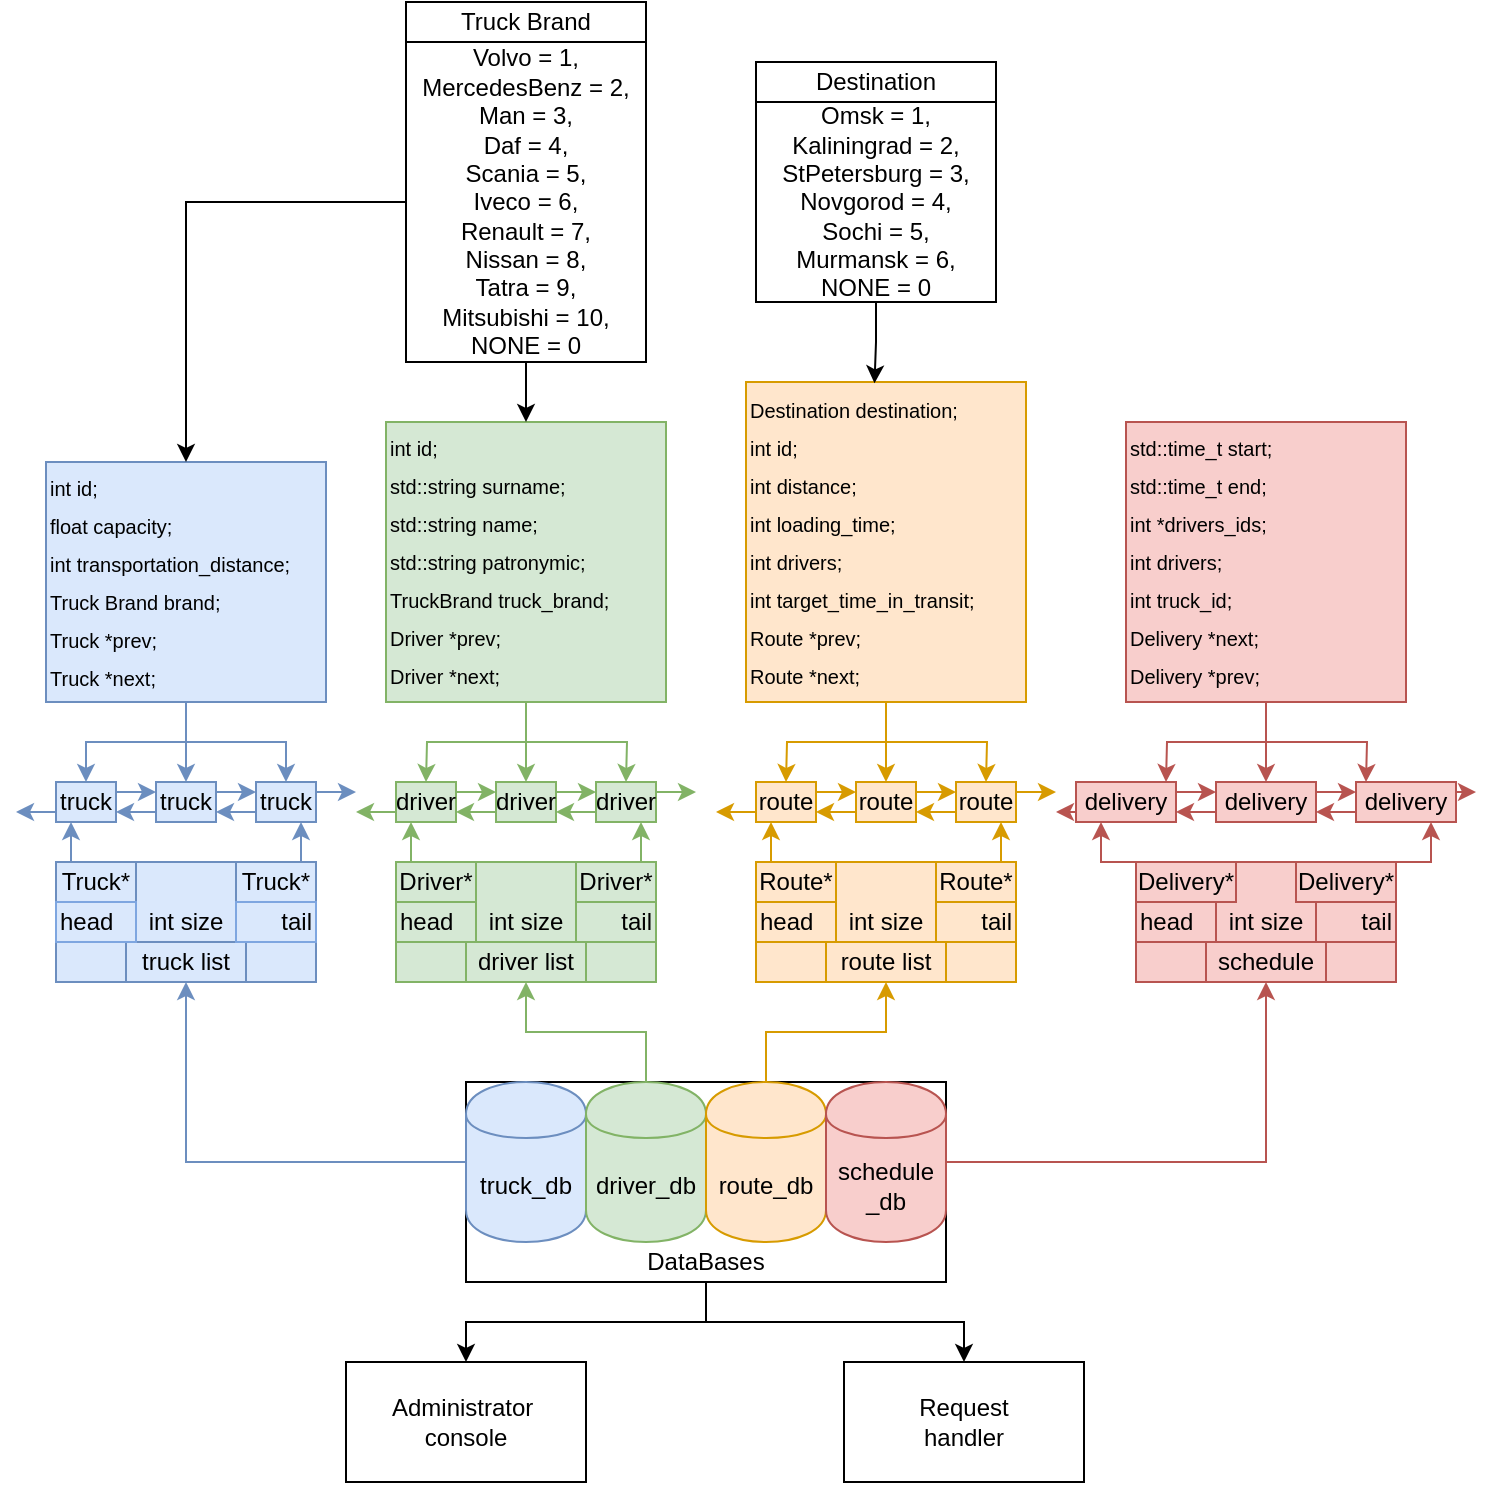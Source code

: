 <mxfile version="12.9.9" type="device"><diagram id="n6mHohmxDM7o-OquMsYE" name="Page-1"><mxGraphModel dx="2249" dy="1978" grid="1" gridSize="10" guides="1" tooltips="1" connect="1" arrows="1" fold="1" page="1" pageScale="1" pageWidth="827" pageHeight="1169" math="0" shadow="0"><root><mxCell id="0"/><mxCell id="1" parent="0"/><mxCell id="5kp5psPWFMdRMqRrBMbs-165" style="edgeStyle=orthogonalEdgeStyle;rounded=0;orthogonalLoop=1;jettySize=auto;html=1;" edge="1" parent="1" source="5kp5psPWFMdRMqRrBMbs-1" target="5kp5psPWFMdRMqRrBMbs-12"><mxGeometry relative="1" as="geometry"/></mxCell><mxCell id="5kp5psPWFMdRMqRrBMbs-167" style="edgeStyle=orthogonalEdgeStyle;rounded=0;orthogonalLoop=1;jettySize=auto;html=1;" edge="1" parent="1" source="5kp5psPWFMdRMqRrBMbs-1" target="5kp5psPWFMdRMqRrBMbs-166"><mxGeometry relative="1" as="geometry"/></mxCell><mxCell id="5kp5psPWFMdRMqRrBMbs-1" value="" style="rounded=1;whiteSpace=wrap;html=1;arcSize=0;" vertex="1" parent="1"><mxGeometry x="225" y="170" width="240" height="100" as="geometry"/></mxCell><mxCell id="5kp5psPWFMdRMqRrBMbs-132" style="edgeStyle=orthogonalEdgeStyle;rounded=0;orthogonalLoop=1;jettySize=auto;html=1;entryX=0.5;entryY=1;entryDx=0;entryDy=0;fillColor=#dae8fc;strokeColor=#6c8ebf;" edge="1" parent="1" source="5kp5psPWFMdRMqRrBMbs-7" target="5kp5psPWFMdRMqRrBMbs-36"><mxGeometry relative="1" as="geometry"/></mxCell><mxCell id="5kp5psPWFMdRMqRrBMbs-7" value="truck_db" style="shape=cylinder;whiteSpace=wrap;html=1;boundedLbl=1;backgroundOutline=1;fillColor=#dae8fc;strokeColor=#6c8ebf;" vertex="1" parent="1"><mxGeometry x="225" y="170" width="60" height="80" as="geometry"/></mxCell><mxCell id="5kp5psPWFMdRMqRrBMbs-133" style="edgeStyle=orthogonalEdgeStyle;rounded=0;orthogonalLoop=1;jettySize=auto;html=1;entryX=0.5;entryY=1;entryDx=0;entryDy=0;fillColor=#d5e8d4;strokeColor=#82b366;" edge="1" parent="1" source="5kp5psPWFMdRMqRrBMbs-8" target="5kp5psPWFMdRMqRrBMbs-80"><mxGeometry relative="1" as="geometry"/></mxCell><mxCell id="5kp5psPWFMdRMqRrBMbs-8" value="driver_db" style="shape=cylinder;whiteSpace=wrap;html=1;boundedLbl=1;backgroundOutline=1;fillColor=#d5e8d4;strokeColor=#82b366;" vertex="1" parent="1"><mxGeometry x="285" y="170" width="60" height="80" as="geometry"/></mxCell><mxCell id="5kp5psPWFMdRMqRrBMbs-134" style="edgeStyle=orthogonalEdgeStyle;rounded=0;orthogonalLoop=1;jettySize=auto;html=1;entryX=0.5;entryY=1;entryDx=0;entryDy=0;fillColor=#ffe6cc;strokeColor=#d79b00;" edge="1" parent="1" source="5kp5psPWFMdRMqRrBMbs-9" target="5kp5psPWFMdRMqRrBMbs-100"><mxGeometry relative="1" as="geometry"/></mxCell><mxCell id="5kp5psPWFMdRMqRrBMbs-9" value="route_db" style="shape=cylinder;whiteSpace=wrap;html=1;boundedLbl=1;backgroundOutline=1;fillColor=#ffe6cc;strokeColor=#d79b00;" vertex="1" parent="1"><mxGeometry x="345" y="170" width="60" height="80" as="geometry"/></mxCell><mxCell id="5kp5psPWFMdRMqRrBMbs-135" style="edgeStyle=orthogonalEdgeStyle;rounded=0;orthogonalLoop=1;jettySize=auto;html=1;entryX=0.5;entryY=1;entryDx=0;entryDy=0;fillColor=#f8cecc;strokeColor=#b85450;" edge="1" parent="1" source="5kp5psPWFMdRMqRrBMbs-10" target="5kp5psPWFMdRMqRrBMbs-120"><mxGeometry relative="1" as="geometry"/></mxCell><mxCell id="5kp5psPWFMdRMqRrBMbs-10" value="schedule&lt;br&gt;_db" style="shape=cylinder;whiteSpace=wrap;html=1;boundedLbl=1;backgroundOutline=1;fillColor=#f8cecc;strokeColor=#b85450;" vertex="1" parent="1"><mxGeometry x="405" y="170" width="60" height="80" as="geometry"/></mxCell><mxCell id="5kp5psPWFMdRMqRrBMbs-11" value="DataBases" style="text;html=1;strokeColor=none;fillColor=none;align=center;verticalAlign=middle;whiteSpace=wrap;rounded=0;" vertex="1" parent="1"><mxGeometry x="310" y="250" width="70" height="20" as="geometry"/></mxCell><mxCell id="5kp5psPWFMdRMqRrBMbs-12" value="Administrator&amp;nbsp;&lt;br&gt;console" style="rounded=0;whiteSpace=wrap;html=1;" vertex="1" parent="1"><mxGeometry x="165" y="310" width="120" height="60" as="geometry"/></mxCell><mxCell id="5kp5psPWFMdRMqRrBMbs-13" value="truck" style="rounded=0;whiteSpace=wrap;html=1;fillColor=#dae8fc;strokeColor=#6c8ebf;" vertex="1" parent="1"><mxGeometry x="20" y="20" width="30" height="20" as="geometry"/></mxCell><mxCell id="5kp5psPWFMdRMqRrBMbs-14" value="truck" style="rounded=0;whiteSpace=wrap;html=1;fillColor=#dae8fc;strokeColor=#6c8ebf;" vertex="1" parent="1"><mxGeometry x="70" y="20" width="30" height="20" as="geometry"/></mxCell><mxCell id="5kp5psPWFMdRMqRrBMbs-15" value="truck" style="rounded=0;whiteSpace=wrap;html=1;fillColor=#dae8fc;strokeColor=#6c8ebf;" vertex="1" parent="1"><mxGeometry x="120" y="20" width="30" height="20" as="geometry"/></mxCell><mxCell id="5kp5psPWFMdRMqRrBMbs-17" value="" style="endArrow=classic;html=1;exitX=1;exitY=0.25;exitDx=0;exitDy=0;entryX=0;entryY=0.25;entryDx=0;entryDy=0;fillColor=#dae8fc;strokeColor=#6c8ebf;" edge="1" parent="1" source="5kp5psPWFMdRMqRrBMbs-13" target="5kp5psPWFMdRMqRrBMbs-14"><mxGeometry width="50" height="50" relative="1" as="geometry"><mxPoint x="60" y="90" as="sourcePoint"/><mxPoint x="110" y="40" as="targetPoint"/></mxGeometry></mxCell><mxCell id="5kp5psPWFMdRMqRrBMbs-18" value="" style="endArrow=classic;html=1;exitX=1;exitY=0.25;exitDx=0;exitDy=0;entryX=0;entryY=0.25;entryDx=0;entryDy=0;fillColor=#dae8fc;strokeColor=#6c8ebf;" edge="1" parent="1" source="5kp5psPWFMdRMqRrBMbs-14" target="5kp5psPWFMdRMqRrBMbs-15"><mxGeometry width="50" height="50" relative="1" as="geometry"><mxPoint x="100" y="29.95" as="sourcePoint"/><mxPoint x="120" y="29.95" as="targetPoint"/></mxGeometry></mxCell><mxCell id="5kp5psPWFMdRMqRrBMbs-21" value="" style="endArrow=classic;html=1;exitX=0;exitY=0.75;exitDx=0;exitDy=0;entryX=1;entryY=0.75;entryDx=0;entryDy=0;fillColor=#dae8fc;strokeColor=#6c8ebf;" edge="1" parent="1" source="5kp5psPWFMdRMqRrBMbs-15" target="5kp5psPWFMdRMqRrBMbs-14"><mxGeometry width="50" height="50" relative="1" as="geometry"><mxPoint x="80" y="45" as="sourcePoint"/><mxPoint x="100" y="45" as="targetPoint"/></mxGeometry></mxCell><mxCell id="5kp5psPWFMdRMqRrBMbs-22" value="" style="endArrow=classic;html=1;exitX=0;exitY=0.75;exitDx=0;exitDy=0;entryX=1;entryY=0.75;entryDx=0;entryDy=0;fillColor=#dae8fc;strokeColor=#6c8ebf;" edge="1" parent="1" source="5kp5psPWFMdRMqRrBMbs-14" target="5kp5psPWFMdRMqRrBMbs-13"><mxGeometry width="50" height="50" relative="1" as="geometry"><mxPoint x="90" y="55" as="sourcePoint"/><mxPoint x="110" y="55" as="targetPoint"/></mxGeometry></mxCell><mxCell id="5kp5psPWFMdRMqRrBMbs-35" value="" style="rounded=0;whiteSpace=wrap;html=1;fillColor=#dae8fc;strokeColor=#6c8ebf;" vertex="1" parent="1"><mxGeometry x="20" y="60" width="130" height="60" as="geometry"/></mxCell><mxCell id="5kp5psPWFMdRMqRrBMbs-36" value="truck list" style="text;html=1;strokeColor=#6c8ebf;fillColor=#dae8fc;align=center;verticalAlign=middle;whiteSpace=wrap;rounded=0;" vertex="1" parent="1"><mxGeometry x="55" y="100" width="60" height="20" as="geometry"/></mxCell><mxCell id="5kp5psPWFMdRMqRrBMbs-42" style="edgeStyle=orthogonalEdgeStyle;rounded=0;orthogonalLoop=1;jettySize=auto;html=1;exitX=0.25;exitY=0;exitDx=0;exitDy=0;entryX=0.25;entryY=1;entryDx=0;entryDy=0;fillColor=#dae8fc;strokeColor=#6c8ebf;" edge="1" parent="1" source="5kp5psPWFMdRMqRrBMbs-38" target="5kp5psPWFMdRMqRrBMbs-13"><mxGeometry relative="1" as="geometry"/></mxCell><mxCell id="5kp5psPWFMdRMqRrBMbs-38" value="Truck*" style="rounded=0;whiteSpace=wrap;html=1;fillColor=#dae8fc;strokeColor=#6c8ebf;" vertex="1" parent="1"><mxGeometry x="20" y="60" width="40" height="20" as="geometry"/></mxCell><mxCell id="5kp5psPWFMdRMqRrBMbs-39" value="head" style="text;html=1;strokeColor=#7EA6E0;fillColor=none;align=left;verticalAlign=middle;whiteSpace=wrap;rounded=0;" vertex="1" parent="1"><mxGeometry x="20" y="80" width="40" height="20" as="geometry"/></mxCell><mxCell id="5kp5psPWFMdRMqRrBMbs-43" style="edgeStyle=orthogonalEdgeStyle;rounded=0;orthogonalLoop=1;jettySize=auto;html=1;exitX=0.75;exitY=0;exitDx=0;exitDy=0;entryX=0.75;entryY=1;entryDx=0;entryDy=0;fillColor=#dae8fc;strokeColor=#6c8ebf;" edge="1" parent="1" source="5kp5psPWFMdRMqRrBMbs-40" target="5kp5psPWFMdRMqRrBMbs-15"><mxGeometry relative="1" as="geometry"/></mxCell><mxCell id="5kp5psPWFMdRMqRrBMbs-40" value="Truck*" style="rounded=0;whiteSpace=wrap;html=1;fillColor=#dae8fc;strokeColor=#6c8ebf;" vertex="1" parent="1"><mxGeometry x="110" y="60" width="40" height="20" as="geometry"/></mxCell><mxCell id="5kp5psPWFMdRMqRrBMbs-41" value="tail" style="text;html=1;strokeColor=#7EA6E0;fillColor=none;align=right;verticalAlign=middle;whiteSpace=wrap;rounded=0;" vertex="1" parent="1"><mxGeometry x="110" y="80" width="40" height="20" as="geometry"/></mxCell><mxCell id="5kp5psPWFMdRMqRrBMbs-46" value="" style="endArrow=classic;html=1;exitX=0;exitY=0.75;exitDx=0;exitDy=0;fillColor=#dae8fc;strokeColor=#6c8ebf;" edge="1" parent="1" source="5kp5psPWFMdRMqRrBMbs-13"><mxGeometry width="50" height="50" relative="1" as="geometry"><mxPoint x="-10" y="20" as="sourcePoint"/><mxPoint y="35" as="targetPoint"/></mxGeometry></mxCell><mxCell id="5kp5psPWFMdRMqRrBMbs-47" value="" style="endArrow=classic;html=1;exitX=1;exitY=0.25;exitDx=0;exitDy=0;fillColor=#dae8fc;strokeColor=#6c8ebf;" edge="1" parent="1" source="5kp5psPWFMdRMqRrBMbs-15"><mxGeometry width="50" height="50" relative="1" as="geometry"><mxPoint x="180" y="29.9" as="sourcePoint"/><mxPoint x="170" y="25" as="targetPoint"/></mxGeometry></mxCell><mxCell id="5kp5psPWFMdRMqRrBMbs-136" style="edgeStyle=orthogonalEdgeStyle;rounded=0;orthogonalLoop=1;jettySize=auto;html=1;entryX=0.5;entryY=0;entryDx=0;entryDy=0;fillColor=#dae8fc;strokeColor=#6c8ebf;" edge="1" parent="1" source="5kp5psPWFMdRMqRrBMbs-48" target="5kp5psPWFMdRMqRrBMbs-13"><mxGeometry relative="1" as="geometry"/></mxCell><mxCell id="5kp5psPWFMdRMqRrBMbs-137" style="edgeStyle=orthogonalEdgeStyle;rounded=0;orthogonalLoop=1;jettySize=auto;html=1;entryX=0.5;entryY=0;entryDx=0;entryDy=0;fillColor=#dae8fc;strokeColor=#6c8ebf;" edge="1" parent="1" source="5kp5psPWFMdRMqRrBMbs-48" target="5kp5psPWFMdRMqRrBMbs-14"><mxGeometry relative="1" as="geometry"/></mxCell><mxCell id="5kp5psPWFMdRMqRrBMbs-138" style="edgeStyle=orthogonalEdgeStyle;rounded=0;orthogonalLoop=1;jettySize=auto;html=1;entryX=0.5;entryY=0;entryDx=0;entryDy=0;fillColor=#dae8fc;strokeColor=#6c8ebf;" edge="1" parent="1" source="5kp5psPWFMdRMqRrBMbs-48" target="5kp5psPWFMdRMqRrBMbs-15"><mxGeometry relative="1" as="geometry"/></mxCell><mxCell id="5kp5psPWFMdRMqRrBMbs-48" value="&lt;div style=&quot;line-height: 30% ; font-size: 10px&quot;&gt;&lt;p style=&quot;line-height: 19px&quot;&gt;&lt;span&gt;int id;&lt;br&gt;&lt;/span&gt;&lt;span&gt;float capacity;&amp;nbsp;&lt;br&gt;&lt;/span&gt;&lt;span&gt;int transportation_distance;&amp;nbsp;&lt;br&gt;&lt;/span&gt;&lt;span&gt;Truck Brand brand;&amp;nbsp;&lt;br&gt;&lt;/span&gt;&lt;span&gt;Truck *prev;&amp;nbsp;&lt;br&gt;&lt;/span&gt;&lt;span&gt;Truck *next;&lt;/span&gt;&lt;/p&gt;&lt;/div&gt;" style="rounded=0;whiteSpace=wrap;html=1;fillColor=#dae8fc;strokeColor=#6c8ebf;align=left;" vertex="1" parent="1"><mxGeometry x="15" y="-140" width="140" height="120" as="geometry"/></mxCell><mxCell id="5kp5psPWFMdRMqRrBMbs-72" value="driver" style="rounded=0;whiteSpace=wrap;html=1;fillColor=#d5e8d4;strokeColor=#82b366;" vertex="1" parent="1"><mxGeometry x="190" y="20" width="30" height="20" as="geometry"/></mxCell><mxCell id="5kp5psPWFMdRMqRrBMbs-73" value="driver" style="rounded=0;whiteSpace=wrap;html=1;fillColor=#d5e8d4;strokeColor=#82b366;" vertex="1" parent="1"><mxGeometry x="240" y="20" width="30" height="20" as="geometry"/></mxCell><mxCell id="5kp5psPWFMdRMqRrBMbs-74" value="driver" style="rounded=0;whiteSpace=wrap;html=1;fillColor=#d5e8d4;strokeColor=#82b366;" vertex="1" parent="1"><mxGeometry x="290" y="20" width="30" height="20" as="geometry"/></mxCell><mxCell id="5kp5psPWFMdRMqRrBMbs-75" value="" style="endArrow=classic;html=1;exitX=1;exitY=0.25;exitDx=0;exitDy=0;entryX=0;entryY=0.25;entryDx=0;entryDy=0;fillColor=#d5e8d4;strokeColor=#82b366;" edge="1" parent="1" source="5kp5psPWFMdRMqRrBMbs-72" target="5kp5psPWFMdRMqRrBMbs-73"><mxGeometry width="50" height="50" relative="1" as="geometry"><mxPoint x="230" y="90" as="sourcePoint"/><mxPoint x="280" y="40" as="targetPoint"/></mxGeometry></mxCell><mxCell id="5kp5psPWFMdRMqRrBMbs-76" value="" style="endArrow=classic;html=1;exitX=1;exitY=0.25;exitDx=0;exitDy=0;entryX=0;entryY=0.25;entryDx=0;entryDy=0;fillColor=#d5e8d4;strokeColor=#82b366;" edge="1" parent="1" source="5kp5psPWFMdRMqRrBMbs-73" target="5kp5psPWFMdRMqRrBMbs-74"><mxGeometry width="50" height="50" relative="1" as="geometry"><mxPoint x="270" y="29.95" as="sourcePoint"/><mxPoint x="290" y="29.95" as="targetPoint"/></mxGeometry></mxCell><mxCell id="5kp5psPWFMdRMqRrBMbs-77" value="" style="endArrow=classic;html=1;exitX=0;exitY=0.75;exitDx=0;exitDy=0;entryX=1;entryY=0.75;entryDx=0;entryDy=0;fillColor=#d5e8d4;strokeColor=#82b366;" edge="1" parent="1" source="5kp5psPWFMdRMqRrBMbs-74" target="5kp5psPWFMdRMqRrBMbs-73"><mxGeometry width="50" height="50" relative="1" as="geometry"><mxPoint x="250" y="45" as="sourcePoint"/><mxPoint x="270" y="45" as="targetPoint"/></mxGeometry></mxCell><mxCell id="5kp5psPWFMdRMqRrBMbs-78" value="" style="endArrow=classic;html=1;exitX=0;exitY=0.75;exitDx=0;exitDy=0;entryX=1;entryY=0.75;entryDx=0;entryDy=0;fillColor=#d5e8d4;strokeColor=#82b366;" edge="1" parent="1" source="5kp5psPWFMdRMqRrBMbs-73" target="5kp5psPWFMdRMqRrBMbs-72"><mxGeometry width="50" height="50" relative="1" as="geometry"><mxPoint x="260" y="55" as="sourcePoint"/><mxPoint x="280" y="55" as="targetPoint"/></mxGeometry></mxCell><mxCell id="5kp5psPWFMdRMqRrBMbs-79" value="" style="rounded=0;whiteSpace=wrap;html=1;fillColor=#d5e8d4;strokeColor=#82b366;" vertex="1" parent="1"><mxGeometry x="190" y="60" width="130" height="60" as="geometry"/></mxCell><mxCell id="5kp5psPWFMdRMqRrBMbs-80" value="driver list" style="text;html=1;strokeColor=#82b366;fillColor=#d5e8d4;align=center;verticalAlign=middle;whiteSpace=wrap;rounded=0;" vertex="1" parent="1"><mxGeometry x="225" y="100" width="60" height="20" as="geometry"/></mxCell><mxCell id="5kp5psPWFMdRMqRrBMbs-81" style="edgeStyle=orthogonalEdgeStyle;rounded=0;orthogonalLoop=1;jettySize=auto;html=1;exitX=0.25;exitY=0;exitDx=0;exitDy=0;entryX=0.25;entryY=1;entryDx=0;entryDy=0;fillColor=#d5e8d4;strokeColor=#82b366;" edge="1" parent="1" source="5kp5psPWFMdRMqRrBMbs-82" target="5kp5psPWFMdRMqRrBMbs-72"><mxGeometry relative="1" as="geometry"/></mxCell><mxCell id="5kp5psPWFMdRMqRrBMbs-82" value="Driver*" style="rounded=0;whiteSpace=wrap;html=1;fillColor=#d5e8d4;strokeColor=#82b366;" vertex="1" parent="1"><mxGeometry x="190" y="60" width="40" height="20" as="geometry"/></mxCell><mxCell id="5kp5psPWFMdRMqRrBMbs-83" value="head" style="text;html=1;strokeColor=#82b366;fillColor=#d5e8d4;align=left;verticalAlign=middle;whiteSpace=wrap;rounded=0;" vertex="1" parent="1"><mxGeometry x="190" y="80" width="40" height="20" as="geometry"/></mxCell><mxCell id="5kp5psPWFMdRMqRrBMbs-84" style="edgeStyle=orthogonalEdgeStyle;rounded=0;orthogonalLoop=1;jettySize=auto;html=1;exitX=0.75;exitY=0;exitDx=0;exitDy=0;entryX=0.75;entryY=1;entryDx=0;entryDy=0;fillColor=#d5e8d4;strokeColor=#82b366;" edge="1" parent="1" source="5kp5psPWFMdRMqRrBMbs-85" target="5kp5psPWFMdRMqRrBMbs-74"><mxGeometry relative="1" as="geometry"/></mxCell><mxCell id="5kp5psPWFMdRMqRrBMbs-85" value="Driver*" style="rounded=0;whiteSpace=wrap;html=1;fillColor=#d5e8d4;strokeColor=#82b366;" vertex="1" parent="1"><mxGeometry x="280" y="60" width="40" height="20" as="geometry"/></mxCell><mxCell id="5kp5psPWFMdRMqRrBMbs-86" value="tail" style="text;html=1;strokeColor=#82b366;fillColor=#d5e8d4;align=right;verticalAlign=middle;whiteSpace=wrap;rounded=0;" vertex="1" parent="1"><mxGeometry x="280" y="80" width="40" height="20" as="geometry"/></mxCell><mxCell id="5kp5psPWFMdRMqRrBMbs-87" value="" style="endArrow=classic;html=1;exitX=0;exitY=0.75;exitDx=0;exitDy=0;fillColor=#d5e8d4;strokeColor=#82b366;" edge="1" parent="1" source="5kp5psPWFMdRMqRrBMbs-72"><mxGeometry width="50" height="50" relative="1" as="geometry"><mxPoint x="160" y="20" as="sourcePoint"/><mxPoint x="170" y="35" as="targetPoint"/></mxGeometry></mxCell><mxCell id="5kp5psPWFMdRMqRrBMbs-88" value="" style="endArrow=classic;html=1;exitX=1;exitY=0.25;exitDx=0;exitDy=0;fillColor=#d5e8d4;strokeColor=#82b366;" edge="1" parent="1" source="5kp5psPWFMdRMqRrBMbs-74"><mxGeometry width="50" height="50" relative="1" as="geometry"><mxPoint x="350" y="29.9" as="sourcePoint"/><mxPoint x="340" y="25" as="targetPoint"/></mxGeometry></mxCell><mxCell id="5kp5psPWFMdRMqRrBMbs-92" value="route" style="rounded=0;whiteSpace=wrap;html=1;fillColor=#ffe6cc;strokeColor=#d79b00;" vertex="1" parent="1"><mxGeometry x="370" y="20" width="30" height="20" as="geometry"/></mxCell><mxCell id="5kp5psPWFMdRMqRrBMbs-93" value="route" style="rounded=0;whiteSpace=wrap;html=1;fillColor=#ffe6cc;strokeColor=#d79b00;" vertex="1" parent="1"><mxGeometry x="420" y="20" width="30" height="20" as="geometry"/></mxCell><mxCell id="5kp5psPWFMdRMqRrBMbs-94" value="route" style="rounded=0;whiteSpace=wrap;html=1;fillColor=#ffe6cc;strokeColor=#d79b00;" vertex="1" parent="1"><mxGeometry x="470" y="20" width="30" height="20" as="geometry"/></mxCell><mxCell id="5kp5psPWFMdRMqRrBMbs-95" value="" style="endArrow=classic;html=1;exitX=1;exitY=0.25;exitDx=0;exitDy=0;entryX=0;entryY=0.25;entryDx=0;entryDy=0;fillColor=#ffe6cc;strokeColor=#d79b00;" edge="1" parent="1" source="5kp5psPWFMdRMqRrBMbs-92" target="5kp5psPWFMdRMqRrBMbs-93"><mxGeometry width="50" height="50" relative="1" as="geometry"><mxPoint x="410" y="90" as="sourcePoint"/><mxPoint x="460" y="40" as="targetPoint"/></mxGeometry></mxCell><mxCell id="5kp5psPWFMdRMqRrBMbs-96" value="" style="endArrow=classic;html=1;exitX=1;exitY=0.25;exitDx=0;exitDy=0;entryX=0;entryY=0.25;entryDx=0;entryDy=0;fillColor=#ffe6cc;strokeColor=#d79b00;" edge="1" parent="1" source="5kp5psPWFMdRMqRrBMbs-93" target="5kp5psPWFMdRMqRrBMbs-94"><mxGeometry width="50" height="50" relative="1" as="geometry"><mxPoint x="450" y="29.95" as="sourcePoint"/><mxPoint x="470" y="29.95" as="targetPoint"/></mxGeometry></mxCell><mxCell id="5kp5psPWFMdRMqRrBMbs-97" value="" style="endArrow=classic;html=1;exitX=0;exitY=0.75;exitDx=0;exitDy=0;entryX=1;entryY=0.75;entryDx=0;entryDy=0;fillColor=#ffe6cc;strokeColor=#d79b00;" edge="1" parent="1" source="5kp5psPWFMdRMqRrBMbs-94" target="5kp5psPWFMdRMqRrBMbs-93"><mxGeometry width="50" height="50" relative="1" as="geometry"><mxPoint x="430" y="45" as="sourcePoint"/><mxPoint x="450" y="45" as="targetPoint"/></mxGeometry></mxCell><mxCell id="5kp5psPWFMdRMqRrBMbs-98" value="" style="endArrow=classic;html=1;exitX=0;exitY=0.75;exitDx=0;exitDy=0;entryX=1;entryY=0.75;entryDx=0;entryDy=0;fillColor=#ffe6cc;strokeColor=#d79b00;" edge="1" parent="1" source="5kp5psPWFMdRMqRrBMbs-93" target="5kp5psPWFMdRMqRrBMbs-92"><mxGeometry width="50" height="50" relative="1" as="geometry"><mxPoint x="440" y="55" as="sourcePoint"/><mxPoint x="460" y="55" as="targetPoint"/></mxGeometry></mxCell><mxCell id="5kp5psPWFMdRMqRrBMbs-99" value="" style="rounded=0;whiteSpace=wrap;html=1;fillColor=#ffe6cc;strokeColor=#d79b00;" vertex="1" parent="1"><mxGeometry x="370" y="60" width="130" height="60" as="geometry"/></mxCell><mxCell id="5kp5psPWFMdRMqRrBMbs-100" value="route list" style="text;html=1;strokeColor=#d79b00;fillColor=#ffe6cc;align=center;verticalAlign=middle;whiteSpace=wrap;rounded=0;" vertex="1" parent="1"><mxGeometry x="405" y="100" width="60" height="20" as="geometry"/></mxCell><mxCell id="5kp5psPWFMdRMqRrBMbs-101" style="edgeStyle=orthogonalEdgeStyle;rounded=0;orthogonalLoop=1;jettySize=auto;html=1;exitX=0.25;exitY=0;exitDx=0;exitDy=0;entryX=0.25;entryY=1;entryDx=0;entryDy=0;fillColor=#ffe6cc;strokeColor=#d79b00;" edge="1" parent="1" source="5kp5psPWFMdRMqRrBMbs-102" target="5kp5psPWFMdRMqRrBMbs-92"><mxGeometry relative="1" as="geometry"/></mxCell><mxCell id="5kp5psPWFMdRMqRrBMbs-102" value="Route*" style="rounded=0;whiteSpace=wrap;html=1;fillColor=#ffe6cc;strokeColor=#d79b00;" vertex="1" parent="1"><mxGeometry x="370" y="60" width="40" height="20" as="geometry"/></mxCell><mxCell id="5kp5psPWFMdRMqRrBMbs-103" value="head" style="text;html=1;strokeColor=#d79b00;fillColor=#ffe6cc;align=left;verticalAlign=middle;whiteSpace=wrap;rounded=0;" vertex="1" parent="1"><mxGeometry x="370" y="80" width="40" height="20" as="geometry"/></mxCell><mxCell id="5kp5psPWFMdRMqRrBMbs-104" style="edgeStyle=orthogonalEdgeStyle;rounded=0;orthogonalLoop=1;jettySize=auto;html=1;exitX=0.75;exitY=0;exitDx=0;exitDy=0;entryX=0.75;entryY=1;entryDx=0;entryDy=0;fillColor=#ffe6cc;strokeColor=#d79b00;" edge="1" parent="1" source="5kp5psPWFMdRMqRrBMbs-105" target="5kp5psPWFMdRMqRrBMbs-94"><mxGeometry relative="1" as="geometry"/></mxCell><mxCell id="5kp5psPWFMdRMqRrBMbs-105" value="Route*" style="rounded=0;whiteSpace=wrap;html=1;fillColor=#ffe6cc;strokeColor=#d79b00;" vertex="1" parent="1"><mxGeometry x="460" y="60" width="40" height="20" as="geometry"/></mxCell><mxCell id="5kp5psPWFMdRMqRrBMbs-106" value="tail" style="text;html=1;strokeColor=#d79b00;fillColor=#ffe6cc;align=right;verticalAlign=middle;whiteSpace=wrap;rounded=0;" vertex="1" parent="1"><mxGeometry x="460" y="80" width="40" height="20" as="geometry"/></mxCell><mxCell id="5kp5psPWFMdRMqRrBMbs-107" value="" style="endArrow=classic;html=1;exitX=0;exitY=0.75;exitDx=0;exitDy=0;fillColor=#ffe6cc;strokeColor=#d79b00;" edge="1" parent="1" source="5kp5psPWFMdRMqRrBMbs-92"><mxGeometry width="50" height="50" relative="1" as="geometry"><mxPoint x="340" y="20" as="sourcePoint"/><mxPoint x="350" y="35" as="targetPoint"/></mxGeometry></mxCell><mxCell id="5kp5psPWFMdRMqRrBMbs-108" value="" style="endArrow=classic;html=1;exitX=1;exitY=0.25;exitDx=0;exitDy=0;fillColor=#ffe6cc;strokeColor=#d79b00;" edge="1" parent="1" source="5kp5psPWFMdRMqRrBMbs-94"><mxGeometry width="50" height="50" relative="1" as="geometry"><mxPoint x="530" y="29.9" as="sourcePoint"/><mxPoint x="520" y="25" as="targetPoint"/></mxGeometry></mxCell><mxCell id="5kp5psPWFMdRMqRrBMbs-112" value="delivery" style="rounded=0;whiteSpace=wrap;html=1;fillColor=#f8cecc;strokeColor=#b85450;" vertex="1" parent="1"><mxGeometry x="530" y="20" width="50" height="20" as="geometry"/></mxCell><mxCell id="5kp5psPWFMdRMqRrBMbs-113" value="delivery" style="rounded=0;whiteSpace=wrap;html=1;fillColor=#f8cecc;strokeColor=#b85450;" vertex="1" parent="1"><mxGeometry x="600" y="20" width="50" height="20" as="geometry"/></mxCell><mxCell id="5kp5psPWFMdRMqRrBMbs-114" value="delivery" style="rounded=0;whiteSpace=wrap;html=1;fillColor=#f8cecc;strokeColor=#b85450;" vertex="1" parent="1"><mxGeometry x="670" y="20" width="50" height="20" as="geometry"/></mxCell><mxCell id="5kp5psPWFMdRMqRrBMbs-115" value="" style="endArrow=classic;html=1;exitX=1;exitY=0.25;exitDx=0;exitDy=0;entryX=0;entryY=0.25;entryDx=0;entryDy=0;fillColor=#f8cecc;strokeColor=#b85450;" edge="1" parent="1" source="5kp5psPWFMdRMqRrBMbs-112" target="5kp5psPWFMdRMqRrBMbs-113"><mxGeometry width="50" height="50" relative="1" as="geometry"><mxPoint x="600" y="90" as="sourcePoint"/><mxPoint x="650" y="40" as="targetPoint"/></mxGeometry></mxCell><mxCell id="5kp5psPWFMdRMqRrBMbs-116" value="" style="endArrow=classic;html=1;exitX=1;exitY=0.25;exitDx=0;exitDy=0;entryX=0;entryY=0.25;entryDx=0;entryDy=0;fillColor=#f8cecc;strokeColor=#b85450;" edge="1" parent="1" source="5kp5psPWFMdRMqRrBMbs-113" target="5kp5psPWFMdRMqRrBMbs-114"><mxGeometry width="50" height="50" relative="1" as="geometry"><mxPoint x="640" y="29.95" as="sourcePoint"/><mxPoint x="660" y="29.95" as="targetPoint"/></mxGeometry></mxCell><mxCell id="5kp5psPWFMdRMqRrBMbs-117" value="" style="endArrow=classic;html=1;exitX=0;exitY=0.75;exitDx=0;exitDy=0;entryX=1;entryY=0.75;entryDx=0;entryDy=0;fillColor=#f8cecc;strokeColor=#b85450;" edge="1" parent="1" source="5kp5psPWFMdRMqRrBMbs-114" target="5kp5psPWFMdRMqRrBMbs-113"><mxGeometry width="50" height="50" relative="1" as="geometry"><mxPoint x="620" y="45" as="sourcePoint"/><mxPoint x="640" y="45" as="targetPoint"/></mxGeometry></mxCell><mxCell id="5kp5psPWFMdRMqRrBMbs-118" value="" style="endArrow=classic;html=1;exitX=0;exitY=0.75;exitDx=0;exitDy=0;entryX=1;entryY=0.75;entryDx=0;entryDy=0;fillColor=#f8cecc;strokeColor=#b85450;" edge="1" parent="1" source="5kp5psPWFMdRMqRrBMbs-113" target="5kp5psPWFMdRMqRrBMbs-112"><mxGeometry width="50" height="50" relative="1" as="geometry"><mxPoint x="630" y="55" as="sourcePoint"/><mxPoint x="650" y="55" as="targetPoint"/></mxGeometry></mxCell><mxCell id="5kp5psPWFMdRMqRrBMbs-119" value="" style="rounded=0;whiteSpace=wrap;html=1;fillColor=#f8cecc;strokeColor=#b85450;" vertex="1" parent="1"><mxGeometry x="560" y="60" width="130" height="60" as="geometry"/></mxCell><mxCell id="5kp5psPWFMdRMqRrBMbs-120" value="schedule" style="text;html=1;strokeColor=#b85450;fillColor=#f8cecc;align=center;verticalAlign=middle;whiteSpace=wrap;rounded=0;" vertex="1" parent="1"><mxGeometry x="595" y="100" width="60" height="20" as="geometry"/></mxCell><mxCell id="5kp5psPWFMdRMqRrBMbs-121" style="edgeStyle=orthogonalEdgeStyle;rounded=0;orthogonalLoop=1;jettySize=auto;html=1;exitX=0.25;exitY=0;exitDx=0;exitDy=0;entryX=0.25;entryY=1;entryDx=0;entryDy=0;fillColor=#f8cecc;strokeColor=#b85450;" edge="1" parent="1" source="5kp5psPWFMdRMqRrBMbs-122" target="5kp5psPWFMdRMqRrBMbs-112"><mxGeometry relative="1" as="geometry"/></mxCell><mxCell id="5kp5psPWFMdRMqRrBMbs-122" value="Delivery*" style="rounded=0;whiteSpace=wrap;html=1;fillColor=#f8cecc;strokeColor=#b85450;" vertex="1" parent="1"><mxGeometry x="560" y="60" width="50" height="20" as="geometry"/></mxCell><mxCell id="5kp5psPWFMdRMqRrBMbs-123" value="head" style="text;html=1;strokeColor=#b85450;fillColor=#f8cecc;align=left;verticalAlign=middle;whiteSpace=wrap;rounded=0;" vertex="1" parent="1"><mxGeometry x="560" y="80" width="40" height="20" as="geometry"/></mxCell><mxCell id="5kp5psPWFMdRMqRrBMbs-124" style="edgeStyle=orthogonalEdgeStyle;rounded=0;orthogonalLoop=1;jettySize=auto;html=1;exitX=0.75;exitY=0;exitDx=0;exitDy=0;entryX=0.75;entryY=1;entryDx=0;entryDy=0;fillColor=#f8cecc;strokeColor=#b85450;" edge="1" parent="1" source="5kp5psPWFMdRMqRrBMbs-125" target="5kp5psPWFMdRMqRrBMbs-114"><mxGeometry relative="1" as="geometry"/></mxCell><mxCell id="5kp5psPWFMdRMqRrBMbs-125" value="Delivery*" style="rounded=0;whiteSpace=wrap;html=1;fillColor=#f8cecc;strokeColor=#b85450;" vertex="1" parent="1"><mxGeometry x="640" y="60" width="50" height="20" as="geometry"/></mxCell><mxCell id="5kp5psPWFMdRMqRrBMbs-126" value="tail" style="text;html=1;strokeColor=#b85450;fillColor=#f8cecc;align=right;verticalAlign=middle;whiteSpace=wrap;rounded=0;" vertex="1" parent="1"><mxGeometry x="650" y="80" width="40" height="20" as="geometry"/></mxCell><mxCell id="5kp5psPWFMdRMqRrBMbs-127" value="" style="endArrow=classic;html=1;exitX=0;exitY=0.75;exitDx=0;exitDy=0;fillColor=#f8cecc;strokeColor=#b85450;" edge="1" parent="1" source="5kp5psPWFMdRMqRrBMbs-112"><mxGeometry width="50" height="50" relative="1" as="geometry"><mxPoint x="530" y="20" as="sourcePoint"/><mxPoint x="520" y="35" as="targetPoint"/></mxGeometry></mxCell><mxCell id="5kp5psPWFMdRMqRrBMbs-128" value="" style="endArrow=classic;html=1;exitX=1;exitY=0.25;exitDx=0;exitDy=0;fillColor=#f8cecc;strokeColor=#b85450;" edge="1" parent="1" source="5kp5psPWFMdRMqRrBMbs-114"><mxGeometry width="50" height="50" relative="1" as="geometry"><mxPoint x="720" y="29.9" as="sourcePoint"/><mxPoint x="730" y="25" as="targetPoint"/></mxGeometry></mxCell><mxCell id="5kp5psPWFMdRMqRrBMbs-139" style="edgeStyle=orthogonalEdgeStyle;rounded=0;orthogonalLoop=1;jettySize=auto;html=1;entryX=0.5;entryY=0;entryDx=0;entryDy=0;fillColor=#d5e8d4;strokeColor=#82b366;" edge="1" parent="1" source="5kp5psPWFMdRMqRrBMbs-142"><mxGeometry relative="1" as="geometry"><mxPoint x="205" y="20" as="targetPoint"/></mxGeometry></mxCell><mxCell id="5kp5psPWFMdRMqRrBMbs-140" style="edgeStyle=orthogonalEdgeStyle;rounded=0;orthogonalLoop=1;jettySize=auto;html=1;entryX=0.5;entryY=0;entryDx=0;entryDy=0;fillColor=#d5e8d4;strokeColor=#82b366;" edge="1" parent="1" source="5kp5psPWFMdRMqRrBMbs-142"><mxGeometry relative="1" as="geometry"><mxPoint x="255" y="20" as="targetPoint"/></mxGeometry></mxCell><mxCell id="5kp5psPWFMdRMqRrBMbs-141" style="edgeStyle=orthogonalEdgeStyle;rounded=0;orthogonalLoop=1;jettySize=auto;html=1;entryX=0.5;entryY=0;entryDx=0;entryDy=0;fillColor=#d5e8d4;strokeColor=#82b366;" edge="1" parent="1" source="5kp5psPWFMdRMqRrBMbs-142"><mxGeometry relative="1" as="geometry"><mxPoint x="305" y="20" as="targetPoint"/></mxGeometry></mxCell><mxCell id="5kp5psPWFMdRMqRrBMbs-142" value="&lt;div style=&quot;line-height: 30%&quot;&gt;&lt;p style=&quot;line-height: 19px&quot;&gt;&lt;span style=&quot;font-size: 10px&quot;&gt;int id;&lt;br&gt;&lt;/span&gt;&lt;span style=&quot;font-size: 10px&quot;&gt;std::string surname;&lt;br&gt;&lt;/span&gt;&lt;span style=&quot;font-size: 10px&quot;&gt;std::string name;&lt;br&gt;&lt;/span&gt;&lt;span style=&quot;font-size: 10px&quot;&gt;std::string patronymic;&lt;br&gt;&lt;/span&gt;&lt;span style=&quot;font-size: 10px&quot;&gt;TruckBrand truck_brand;&lt;br&gt;&lt;/span&gt;&lt;span style=&quot;font-size: 10px&quot;&gt;Driver *prev;&lt;br&gt;&lt;/span&gt;&lt;span style=&quot;font-size: 10px&quot;&gt;Driver *next;&lt;/span&gt;&lt;/p&gt;&lt;/div&gt;" style="rounded=0;whiteSpace=wrap;html=1;fillColor=#d5e8d4;strokeColor=#82b366;align=left;" vertex="1" parent="1"><mxGeometry x="185" y="-160" width="140" height="140" as="geometry"/></mxCell><mxCell id="5kp5psPWFMdRMqRrBMbs-143" style="edgeStyle=orthogonalEdgeStyle;rounded=0;orthogonalLoop=1;jettySize=auto;html=1;entryX=0.5;entryY=0;entryDx=0;entryDy=0;fillColor=#ffe6cc;strokeColor=#d79b00;" edge="1" parent="1" source="5kp5psPWFMdRMqRrBMbs-146"><mxGeometry relative="1" as="geometry"><mxPoint x="385" y="20" as="targetPoint"/></mxGeometry></mxCell><mxCell id="5kp5psPWFMdRMqRrBMbs-144" style="edgeStyle=orthogonalEdgeStyle;rounded=0;orthogonalLoop=1;jettySize=auto;html=1;entryX=0.5;entryY=0;entryDx=0;entryDy=0;fillColor=#ffe6cc;strokeColor=#d79b00;" edge="1" parent="1" source="5kp5psPWFMdRMqRrBMbs-146"><mxGeometry relative="1" as="geometry"><mxPoint x="435" y="20" as="targetPoint"/></mxGeometry></mxCell><mxCell id="5kp5psPWFMdRMqRrBMbs-145" style="edgeStyle=orthogonalEdgeStyle;rounded=0;orthogonalLoop=1;jettySize=auto;html=1;entryX=0.5;entryY=0;entryDx=0;entryDy=0;fillColor=#ffe6cc;strokeColor=#d79b00;" edge="1" parent="1" source="5kp5psPWFMdRMqRrBMbs-146"><mxGeometry relative="1" as="geometry"><mxPoint x="485" y="20" as="targetPoint"/></mxGeometry></mxCell><mxCell id="5kp5psPWFMdRMqRrBMbs-146" value="&lt;div style=&quot;line-height: 30%&quot;&gt;&lt;p style=&quot;line-height: 19px&quot;&gt;&lt;span style=&quot;font-size: 10px&quot;&gt;Destination destination;&lt;br&gt;&lt;/span&gt;&lt;span style=&quot;font-size: 10px&quot;&gt;int id;&lt;br&gt;&lt;/span&gt;&lt;span style=&quot;font-size: 10px&quot;&gt;int distance;&lt;br&gt;&lt;/span&gt;&lt;span style=&quot;font-size: 10px&quot;&gt;int loading_time;&lt;br&gt;&lt;/span&gt;&lt;span style=&quot;font-size: 10px&quot;&gt;int drivers;&lt;br&gt;&lt;/span&gt;&lt;span style=&quot;font-size: 10px&quot;&gt;int target_time_in_transit;&lt;br&gt;&lt;/span&gt;&lt;span style=&quot;font-size: 10px&quot;&gt;Route *prev;&lt;br&gt;&lt;/span&gt;&lt;span style=&quot;font-size: 10px&quot;&gt;Route *next;&lt;/span&gt;&lt;/p&gt;&lt;/div&gt;" style="rounded=0;whiteSpace=wrap;html=1;fillColor=#ffe6cc;strokeColor=#d79b00;align=left;" vertex="1" parent="1"><mxGeometry x="365" y="-180" width="140" height="160" as="geometry"/></mxCell><mxCell id="5kp5psPWFMdRMqRrBMbs-147" style="edgeStyle=orthogonalEdgeStyle;rounded=0;orthogonalLoop=1;jettySize=auto;html=1;entryX=0.5;entryY=0;entryDx=0;entryDy=0;fillColor=#f8cecc;strokeColor=#b85450;" edge="1" parent="1" source="5kp5psPWFMdRMqRrBMbs-150"><mxGeometry relative="1" as="geometry"><mxPoint x="575" y="20" as="targetPoint"/></mxGeometry></mxCell><mxCell id="5kp5psPWFMdRMqRrBMbs-148" style="edgeStyle=orthogonalEdgeStyle;rounded=0;orthogonalLoop=1;jettySize=auto;html=1;entryX=0.5;entryY=0;entryDx=0;entryDy=0;fillColor=#f8cecc;strokeColor=#b85450;" edge="1" parent="1" source="5kp5psPWFMdRMqRrBMbs-150"><mxGeometry relative="1" as="geometry"><mxPoint x="625" y="20" as="targetPoint"/></mxGeometry></mxCell><mxCell id="5kp5psPWFMdRMqRrBMbs-149" style="edgeStyle=orthogonalEdgeStyle;rounded=0;orthogonalLoop=1;jettySize=auto;html=1;entryX=0.5;entryY=0;entryDx=0;entryDy=0;fillColor=#f8cecc;strokeColor=#b85450;" edge="1" parent="1" source="5kp5psPWFMdRMqRrBMbs-150"><mxGeometry relative="1" as="geometry"><mxPoint x="675" y="20" as="targetPoint"/></mxGeometry></mxCell><mxCell id="5kp5psPWFMdRMqRrBMbs-150" value="&lt;div style=&quot;line-height: 30%&quot;&gt;&lt;p style=&quot;line-height: 19px&quot;&gt;&lt;span style=&quot;font-size: 10px&quot;&gt;std::time_t start;&lt;br&gt;&lt;/span&gt;&lt;span style=&quot;font-size: 10px&quot;&gt;std::time_t end;&lt;br&gt;&lt;/span&gt;&lt;span style=&quot;font-size: 10px&quot;&gt;int *drivers_ids;&lt;br&gt;&lt;/span&gt;&lt;span style=&quot;font-size: 10px&quot;&gt;int drivers;&lt;br&gt;&lt;/span&gt;&lt;span style=&quot;font-size: 10px&quot;&gt;int truck_id;&lt;br&gt;&lt;/span&gt;&lt;span style=&quot;font-size: 10px&quot;&gt;Delivery *next;&lt;br&gt;&lt;/span&gt;&lt;span style=&quot;font-size: 10px&quot;&gt;Delivery *prev;&lt;/span&gt;&lt;/p&gt;&lt;/div&gt;" style="rounded=0;whiteSpace=wrap;html=1;fillColor=#f8cecc;strokeColor=#b85450;align=left;" vertex="1" parent="1"><mxGeometry x="555" y="-160" width="140" height="140" as="geometry"/></mxCell><mxCell id="5kp5psPWFMdRMqRrBMbs-151" value="int size" style="text;html=1;strokeColor=none;fillColor=none;align=center;verticalAlign=middle;whiteSpace=wrap;rounded=0;" vertex="1" parent="1"><mxGeometry x="60" y="80" width="50" height="20" as="geometry"/></mxCell><mxCell id="5kp5psPWFMdRMqRrBMbs-152" value="int size" style="text;html=1;strokeColor=none;fillColor=none;align=center;verticalAlign=middle;whiteSpace=wrap;rounded=0;" vertex="1" parent="1"><mxGeometry x="230" y="80" width="50" height="20" as="geometry"/></mxCell><mxCell id="5kp5psPWFMdRMqRrBMbs-153" value="int size" style="text;html=1;strokeColor=none;fillColor=none;align=center;verticalAlign=middle;whiteSpace=wrap;rounded=0;" vertex="1" parent="1"><mxGeometry x="410" y="80" width="50" height="20" as="geometry"/></mxCell><mxCell id="5kp5psPWFMdRMqRrBMbs-154" value="int size" style="text;html=1;strokeColor=none;fillColor=none;align=center;verticalAlign=middle;whiteSpace=wrap;rounded=0;" vertex="1" parent="1"><mxGeometry x="600" y="80" width="50" height="20" as="geometry"/></mxCell><mxCell id="5kp5psPWFMdRMqRrBMbs-155" value="Truck Brand" style="rounded=0;whiteSpace=wrap;html=1;strokeColor=#000000;fillColor=none;" vertex="1" parent="1"><mxGeometry x="195" y="-370" width="120" height="20" as="geometry"/></mxCell><mxCell id="5kp5psPWFMdRMqRrBMbs-160" style="edgeStyle=orthogonalEdgeStyle;rounded=0;orthogonalLoop=1;jettySize=auto;html=1;" edge="1" parent="1" source="5kp5psPWFMdRMqRrBMbs-156" target="5kp5psPWFMdRMqRrBMbs-48"><mxGeometry relative="1" as="geometry"/></mxCell><mxCell id="5kp5psPWFMdRMqRrBMbs-161" style="edgeStyle=orthogonalEdgeStyle;rounded=0;orthogonalLoop=1;jettySize=auto;html=1;" edge="1" parent="1" source="5kp5psPWFMdRMqRrBMbs-156" target="5kp5psPWFMdRMqRrBMbs-142"><mxGeometry relative="1" as="geometry"/></mxCell><mxCell id="5kp5psPWFMdRMqRrBMbs-156" value="&lt;div&gt;Volvo = 1,&lt;/div&gt;&lt;div&gt;MercedesBenz = 2,&lt;/div&gt;&lt;div&gt;Man = 3,&lt;/div&gt;&lt;div&gt;Daf = 4,&lt;/div&gt;&lt;div&gt;Scania = 5,&lt;/div&gt;&lt;div&gt;Iveco = 6,&lt;/div&gt;&lt;div&gt;Renault = 7,&lt;/div&gt;&lt;div&gt;Nissan = 8,&lt;/div&gt;&lt;div&gt;Tatra = 9,&lt;/div&gt;&lt;div&gt;Mitsubishi = 10,&lt;/div&gt;&lt;div&gt;NONE = 0&lt;/div&gt;" style="rounded=0;whiteSpace=wrap;html=1;strokeColor=#000000;fillColor=none;" vertex="1" parent="1"><mxGeometry x="195" y="-350" width="120" height="160" as="geometry"/></mxCell><mxCell id="5kp5psPWFMdRMqRrBMbs-162" value="Destination" style="rounded=0;whiteSpace=wrap;html=1;strokeColor=#000000;fillColor=none;" vertex="1" parent="1"><mxGeometry x="370" y="-340" width="120" height="20" as="geometry"/></mxCell><mxCell id="5kp5psPWFMdRMqRrBMbs-164" style="edgeStyle=orthogonalEdgeStyle;rounded=0;orthogonalLoop=1;jettySize=auto;html=1;entryX=0.459;entryY=0.004;entryDx=0;entryDy=0;entryPerimeter=0;" edge="1" parent="1" source="5kp5psPWFMdRMqRrBMbs-163" target="5kp5psPWFMdRMqRrBMbs-146"><mxGeometry relative="1" as="geometry"/></mxCell><mxCell id="5kp5psPWFMdRMqRrBMbs-163" value="&lt;div&gt;Omsk = 1,&lt;/div&gt;&lt;div&gt;Kaliningrad = 2,&lt;/div&gt;&lt;div&gt;StPetersburg = 3,&lt;/div&gt;&lt;div&gt;Novgorod = 4,&lt;/div&gt;&lt;div&gt;Sochi = 5,&lt;/div&gt;&lt;div&gt;Murmansk = 6,&lt;/div&gt;&lt;div&gt;NONE = 0&lt;/div&gt;" style="rounded=0;whiteSpace=wrap;html=1;strokeColor=#000000;fillColor=none;" vertex="1" parent="1"><mxGeometry x="370" y="-320" width="120" height="100" as="geometry"/></mxCell><mxCell id="5kp5psPWFMdRMqRrBMbs-166" value="Request&lt;br&gt;handler" style="rounded=0;whiteSpace=wrap;html=1;" vertex="1" parent="1"><mxGeometry x="414" y="310" width="120" height="60" as="geometry"/></mxCell></root></mxGraphModel></diagram></mxfile>